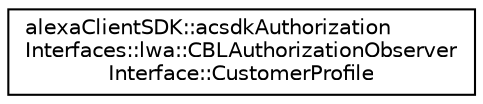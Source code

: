 digraph "Graphical Class Hierarchy"
{
 // LATEX_PDF_SIZE
  edge [fontname="Helvetica",fontsize="10",labelfontname="Helvetica",labelfontsize="10"];
  node [fontname="Helvetica",fontsize="10",shape=record];
  rankdir="LR";
  Node0 [label="alexaClientSDK::acsdkAuthorization\lInterfaces::lwa::CBLAuthorizationObserver\lInterface::CustomerProfile",height=0.2,width=0.4,color="black", fillcolor="white", style="filled",URL="$structalexa_client_s_d_k_1_1acsdk_authorization_interfaces_1_1lwa_1_1_c_b_l_authorization_observ6de810847ef3e79d54420bea29b48823.html",tooltip="An optional struct that may return additional information."];
}
